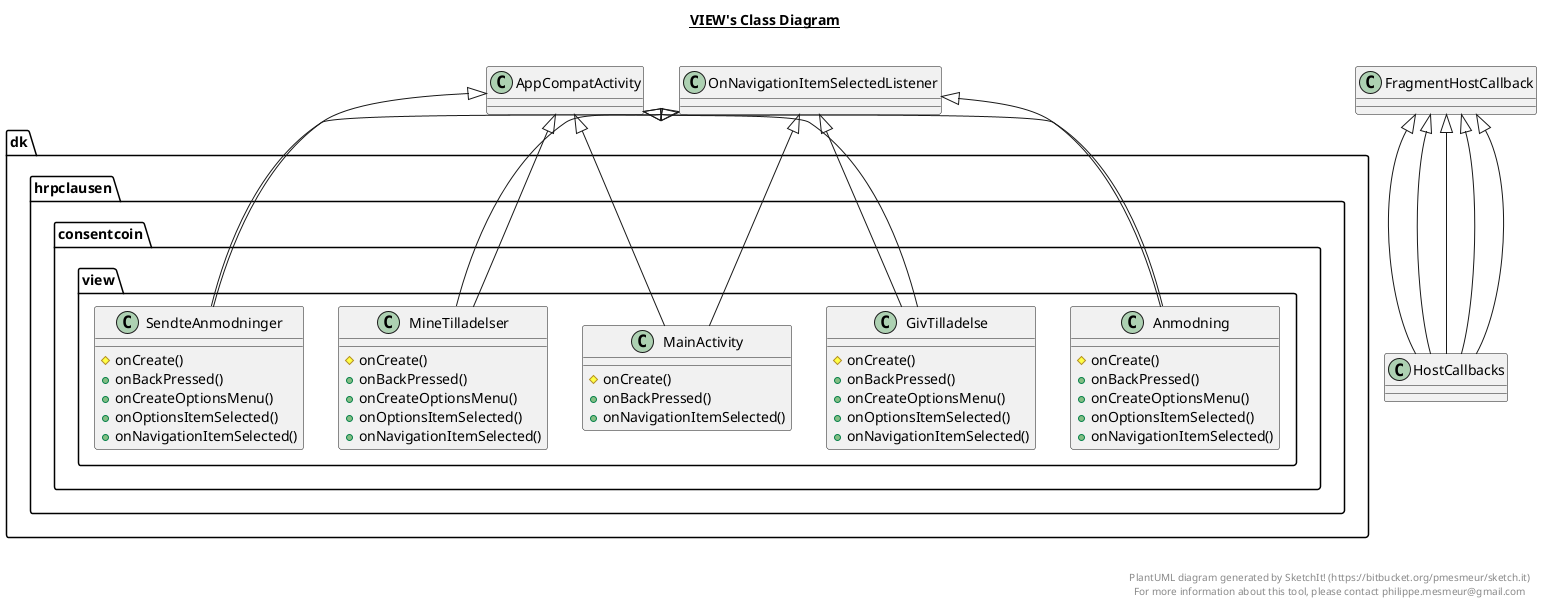 @startuml

title __VIEW's Class Diagram__\n

  package dk.hrpclausen.consentcoin {
    package dk.hrpclausen.consentcoin.view {
      class Anmodning {
          # onCreate()
          + onBackPressed()
          + onCreateOptionsMenu()
          + onOptionsItemSelected()
          + onNavigationItemSelected()
      }
    }
  }
  

  package dk.hrpclausen.consentcoin {
    package dk.hrpclausen.consentcoin.view {
      class GivTilladelse {
          # onCreate()
          + onBackPressed()
          + onCreateOptionsMenu()
          + onOptionsItemSelected()
          + onNavigationItemSelected()
      }
    }
  }
  

  package dk.hrpclausen.consentcoin {
    package dk.hrpclausen.consentcoin.view {
      class MainActivity {
          # onCreate()
          + onBackPressed()
          + onNavigationItemSelected()
      }
    }
  }
  

  package dk.hrpclausen.consentcoin {
    package dk.hrpclausen.consentcoin.view {
      class MineTilladelser {
          # onCreate()
          + onBackPressed()
          + onCreateOptionsMenu()
          + onOptionsItemSelected()
          + onNavigationItemSelected()
      }
    }
  }
  

  package dk.hrpclausen.consentcoin {
    package dk.hrpclausen.consentcoin.view {
      class SendteAnmodninger {
          # onCreate()
          + onBackPressed()
          + onCreateOptionsMenu()
          + onOptionsItemSelected()
          + onNavigationItemSelected()
      }
    }
  }
  

  Anmodning -up-|> OnNavigationItemSelectedListener
  Anmodning -up-|> AppCompatActivity
  HostCallbacks -up-|> FragmentHostCallback
  GivTilladelse -up-|> OnNavigationItemSelectedListener
  GivTilladelse -up-|> AppCompatActivity
  HostCallbacks -up-|> FragmentHostCallback
  MainActivity -up-|> OnNavigationItemSelectedListener
  MainActivity -up-|> AppCompatActivity
  HostCallbacks -up-|> FragmentHostCallback
  MineTilladelser -up-|> OnNavigationItemSelectedListener
  MineTilladelser -up-|> AppCompatActivity
  HostCallbacks -up-|> FragmentHostCallback
  SendteAnmodninger -up-|> OnNavigationItemSelectedListener
  SendteAnmodninger -up-|> AppCompatActivity
  HostCallbacks -up-|> FragmentHostCallback


right footer


PlantUML diagram generated by SketchIt! (https://bitbucket.org/pmesmeur/sketch.it)
For more information about this tool, please contact philippe.mesmeur@gmail.com
endfooter

@enduml
